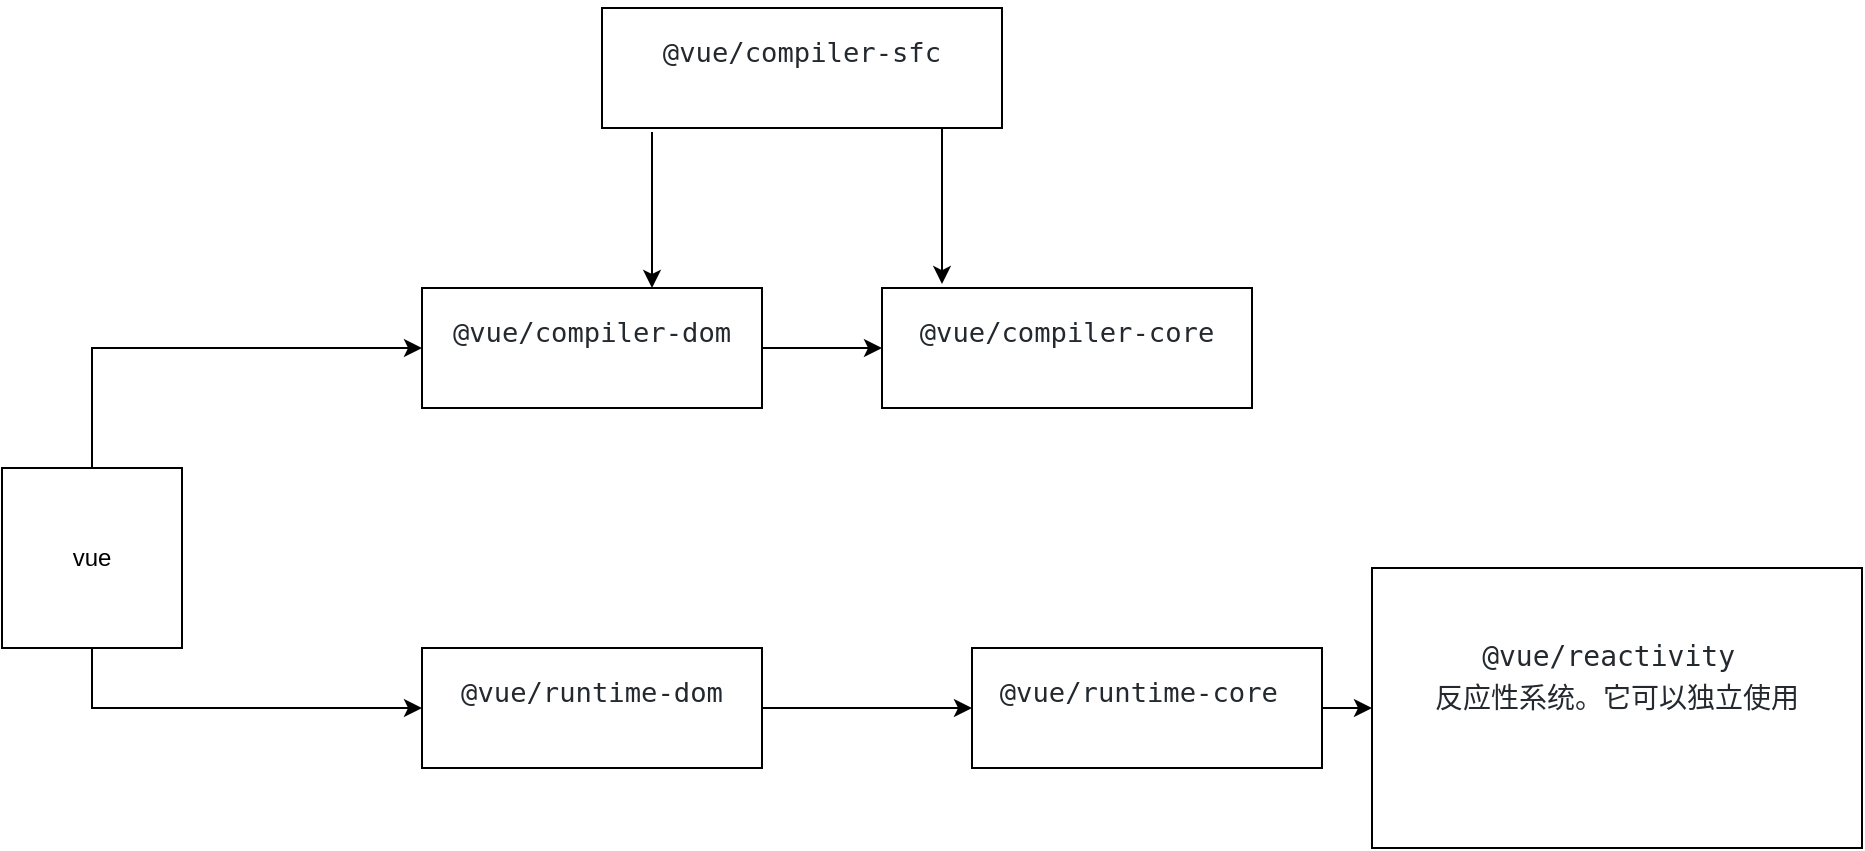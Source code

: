 <mxfile version="15.8.8" type="github">
  <diagram id="veVKBqbTk9RcHLEm8QtH" name="第 1 页">
    <mxGraphModel dx="946" dy="1704" grid="1" gridSize="10" guides="1" tooltips="1" connect="1" arrows="1" fold="1" page="1" pageScale="1" pageWidth="827" pageHeight="1169" math="0" shadow="0">
      <root>
        <mxCell id="0" />
        <mxCell id="1" parent="0" />
        <mxCell id="K59lU4tSNQOAS0EglYZQ-8" value="" style="edgeStyle=orthogonalEdgeStyle;rounded=0;orthogonalLoop=1;jettySize=auto;html=1;exitX=0.5;exitY=1;exitDx=0;exitDy=0;" edge="1" parent="1" source="K59lU4tSNQOAS0EglYZQ-1" target="K59lU4tSNQOAS0EglYZQ-7">
          <mxGeometry relative="1" as="geometry" />
        </mxCell>
        <mxCell id="K59lU4tSNQOAS0EglYZQ-10" value="" style="edgeStyle=orthogonalEdgeStyle;rounded=0;orthogonalLoop=1;jettySize=auto;html=1;exitX=0.5;exitY=0;exitDx=0;exitDy=0;entryX=0;entryY=0.5;entryDx=0;entryDy=0;" edge="1" parent="1" source="K59lU4tSNQOAS0EglYZQ-1" target="K59lU4tSNQOAS0EglYZQ-9">
          <mxGeometry relative="1" as="geometry" />
        </mxCell>
        <mxCell id="K59lU4tSNQOAS0EglYZQ-1" value="vue" style="whiteSpace=wrap;html=1;aspect=fixed;" vertex="1" parent="1">
          <mxGeometry x="70" y="200" width="90" height="90" as="geometry" />
        </mxCell>
        <mxCell id="K59lU4tSNQOAS0EglYZQ-15" value="" style="edgeStyle=orthogonalEdgeStyle;rounded=0;orthogonalLoop=1;jettySize=auto;html=1;" edge="1" parent="1" source="K59lU4tSNQOAS0EglYZQ-7" target="K59lU4tSNQOAS0EglYZQ-14">
          <mxGeometry relative="1" as="geometry" />
        </mxCell>
        <mxCell id="K59lU4tSNQOAS0EglYZQ-7" value="&lt;div style=&quot;box-sizing: border-box ; font-family: , , &amp;#34;sf mono&amp;#34; , &amp;#34;menlo&amp;#34; , &amp;#34;consolas&amp;#34; , &amp;#34;liberation mono&amp;#34; , monospace ; font-size: 13.6px ; margin-top: 0px ; margin-bottom: 16px ; overflow-wrap: normal ; padding: 16px ; overflow: auto ; line-height: 1.45 ; border-radius: 6px ; color: rgb(36 , 41 , 47)&quot;&gt;&lt;code style=&quot;box-sizing: border-box ; font-family: , , &amp;#34;sf mono&amp;#34; , &amp;#34;menlo&amp;#34; , &amp;#34;consolas&amp;#34; , &amp;#34;liberation mono&amp;#34; , monospace ; font-size: 13.6px ; padding: 0px ; margin: 0px ; background: transparent ; border-radius: 6px ; word-break: normal ; border: 0px ; display: inline ; overflow: visible ; line-height: inherit ; overflow-wrap: normal&quot;&gt;@vue/runtime-dom&lt;/code&gt;&lt;/div&gt;" style="whiteSpace=wrap;html=1;verticalAlign=middle;fontFamily=Helvetica;" vertex="1" parent="1">
          <mxGeometry x="280" y="290" width="170" height="60" as="geometry" />
        </mxCell>
        <mxCell id="K59lU4tSNQOAS0EglYZQ-12" value="" style="edgeStyle=orthogonalEdgeStyle;rounded=0;orthogonalLoop=1;jettySize=auto;html=1;" edge="1" parent="1" source="K59lU4tSNQOAS0EglYZQ-9" target="K59lU4tSNQOAS0EglYZQ-11">
          <mxGeometry relative="1" as="geometry" />
        </mxCell>
        <mxCell id="K59lU4tSNQOAS0EglYZQ-9" value="&lt;pre style=&quot;box-sizing: border-box ; font-size: 13.6px ; margin-top: 0px ; margin-bottom: 16px ; overflow-wrap: normal ; padding: 16px ; overflow: auto ; line-height: 1.45 ; border-radius: 6px ; color: rgb(36 , 41 , 47)&quot;&gt;&lt;code style=&quot;box-sizing: border-box ; font-size: 13.6px ; padding: 0px ; margin: 0px ; background: transparent ; border-radius: 6px ; word-break: normal ; border: 0px ; display: inline ; overflow: visible ; line-height: inherit ; overflow-wrap: normal&quot;&gt;@vue/compiler-dom&lt;/code&gt;&lt;/pre&gt;" style="whiteSpace=wrap;html=1;" vertex="1" parent="1">
          <mxGeometry x="280" y="110" width="170" height="60" as="geometry" />
        </mxCell>
        <mxCell id="K59lU4tSNQOAS0EglYZQ-11" value="&lt;pre style=&quot;box-sizing: border-box ; font-size: 13.6px ; margin-top: 0px ; margin-bottom: 16px ; overflow-wrap: normal ; padding: 16px ; overflow: auto ; line-height: 1.45 ; border-radius: 6px ; color: rgb(36 , 41 , 47)&quot;&gt;&lt;code style=&quot;box-sizing: border-box ; font-size: 13.6px ; padding: 0px ; margin: 0px ; background: transparent ; border-radius: 6px ; word-break: normal ; border: 0px ; display: inline ; overflow: visible ; line-height: inherit ; overflow-wrap: normal&quot;&gt;@vue/compiler-core&lt;/code&gt;&lt;/pre&gt;" style="whiteSpace=wrap;html=1;" vertex="1" parent="1">
          <mxGeometry x="510" y="110" width="185" height="60" as="geometry" />
        </mxCell>
        <mxCell id="K59lU4tSNQOAS0EglYZQ-17" value="" style="edgeStyle=orthogonalEdgeStyle;rounded=0;orthogonalLoop=1;jettySize=auto;html=1;" edge="1" parent="1" source="K59lU4tSNQOAS0EglYZQ-14" target="K59lU4tSNQOAS0EglYZQ-16">
          <mxGeometry relative="1" as="geometry" />
        </mxCell>
        <mxCell id="K59lU4tSNQOAS0EglYZQ-14" value="&lt;pre style=&quot;box-sizing: border-box ; font-family: , , &amp;#34;sf mono&amp;#34; , &amp;#34;menlo&amp;#34; , &amp;#34;consolas&amp;#34; , &amp;#34;liberation mono&amp;#34; , monospace ; font-size: 13.6px ; margin-top: 0px ; margin-bottom: 16px ; overflow-wrap: normal ; padding: 16px ; overflow: auto ; line-height: 1.45 ; border-radius: 6px ; color: rgb(36 , 41 , 47)&quot;&gt;&lt;code style=&quot;box-sizing: border-box ; font-family: , , &amp;#34;sf mono&amp;#34; , &amp;#34;menlo&amp;#34; , &amp;#34;consolas&amp;#34; , &amp;#34;liberation mono&amp;#34; , monospace ; font-size: 13.6px ; padding: 0px ; margin: 0px ; background: transparent ; border-radius: 6px ; word-break: normal ; border: 0px ; display: inline ; overflow: visible ; line-height: inherit ; overflow-wrap: normal&quot;&gt;@vue/runtime-core &lt;/code&gt;&lt;/pre&gt;" style="whiteSpace=wrap;html=1;" vertex="1" parent="1">
          <mxGeometry x="555" y="290" width="175" height="60" as="geometry" />
        </mxCell>
        <mxCell id="K59lU4tSNQOAS0EglYZQ-16" value="&lt;pre style=&quot;box-sizing: border-box ; font-size: 14px ; margin-top: 0px ; margin-bottom: 16px ; overflow-wrap: normal ; padding: 16px ; overflow: auto ; line-height: 1.35 ; border-radius: 6px ; color: rgb(36 , 41 , 47)&quot;&gt;&lt;p style=&quot;box-sizing: border-box ; margin-top: 0px ; margin-bottom: 16px ; overflow-wrap: normal ; padding: 16px ; overflow: auto ; line-height: 1.45 ; border-radius: 6px&quot;&gt;&lt;code style=&quot;box-sizing: border-box ; padding: 0px ; margin: 0px ; background: transparent ; border-radius: 6px ; word-break: normal ; border: 0px ; display: inline ; overflow: visible ; line-height: inherit ; overflow-wrap: normal&quot;&gt;@vue/reactivity &lt;br&gt;&lt;/code&gt;反应性系统。它可以独立使用&lt;/p&gt;&lt;/pre&gt;" style="whiteSpace=wrap;html=1;align=center;textDirection=ltr;verticalAlign=middle;" vertex="1" parent="1">
          <mxGeometry x="755" y="250" width="245" height="140" as="geometry" />
        </mxCell>
        <mxCell id="K59lU4tSNQOAS0EglYZQ-18" value="&lt;pre style=&quot;box-sizing: border-box ; font-family: , , &amp;#34;sf mono&amp;#34; , &amp;#34;menlo&amp;#34; , &amp;#34;consolas&amp;#34; , &amp;#34;liberation mono&amp;#34; , monospace ; font-size: 13.6px ; margin-top: 0px ; margin-bottom: 16px ; overflow-wrap: normal ; padding: 16px ; overflow: auto ; line-height: 1.45 ; border-radius: 6px ; color: rgb(36 , 41 , 47)&quot;&gt;&lt;code style=&quot;box-sizing: border-box ; font-family: , , &amp;#34;sf mono&amp;#34; , &amp;#34;menlo&amp;#34; , &amp;#34;consolas&amp;#34; , &amp;#34;liberation mono&amp;#34; , monospace ; font-size: 13.6px ; padding: 0px ; margin: 0px ; background: transparent ; border-radius: 6px ; word-break: normal ; border: 0px ; display: inline ; overflow: visible ; line-height: inherit ; overflow-wrap: normal&quot;&gt;@vue/compiler-sfc&lt;/code&gt;&lt;/pre&gt;" style="rounded=0;whiteSpace=wrap;html=1;" vertex="1" parent="1">
          <mxGeometry x="370" y="-30" width="200" height="60" as="geometry" />
        </mxCell>
        <mxCell id="K59lU4tSNQOAS0EglYZQ-19" value="" style="endArrow=classic;html=1;rounded=0;exitX=0.125;exitY=1.033;exitDx=0;exitDy=0;exitPerimeter=0;" edge="1" parent="1" source="K59lU4tSNQOAS0EglYZQ-18">
          <mxGeometry width="50" height="50" relative="1" as="geometry">
            <mxPoint x="390" y="60" as="sourcePoint" />
            <mxPoint x="395" y="110" as="targetPoint" />
          </mxGeometry>
        </mxCell>
        <mxCell id="K59lU4tSNQOAS0EglYZQ-20" value="" style="endArrow=classic;html=1;rounded=0;exitX=0.125;exitY=1.033;exitDx=0;exitDy=0;exitPerimeter=0;" edge="1" parent="1">
          <mxGeometry width="50" height="50" relative="1" as="geometry">
            <mxPoint x="540" y="30.0" as="sourcePoint" />
            <mxPoint x="540" y="108.02" as="targetPoint" />
          </mxGeometry>
        </mxCell>
      </root>
    </mxGraphModel>
  </diagram>
</mxfile>
